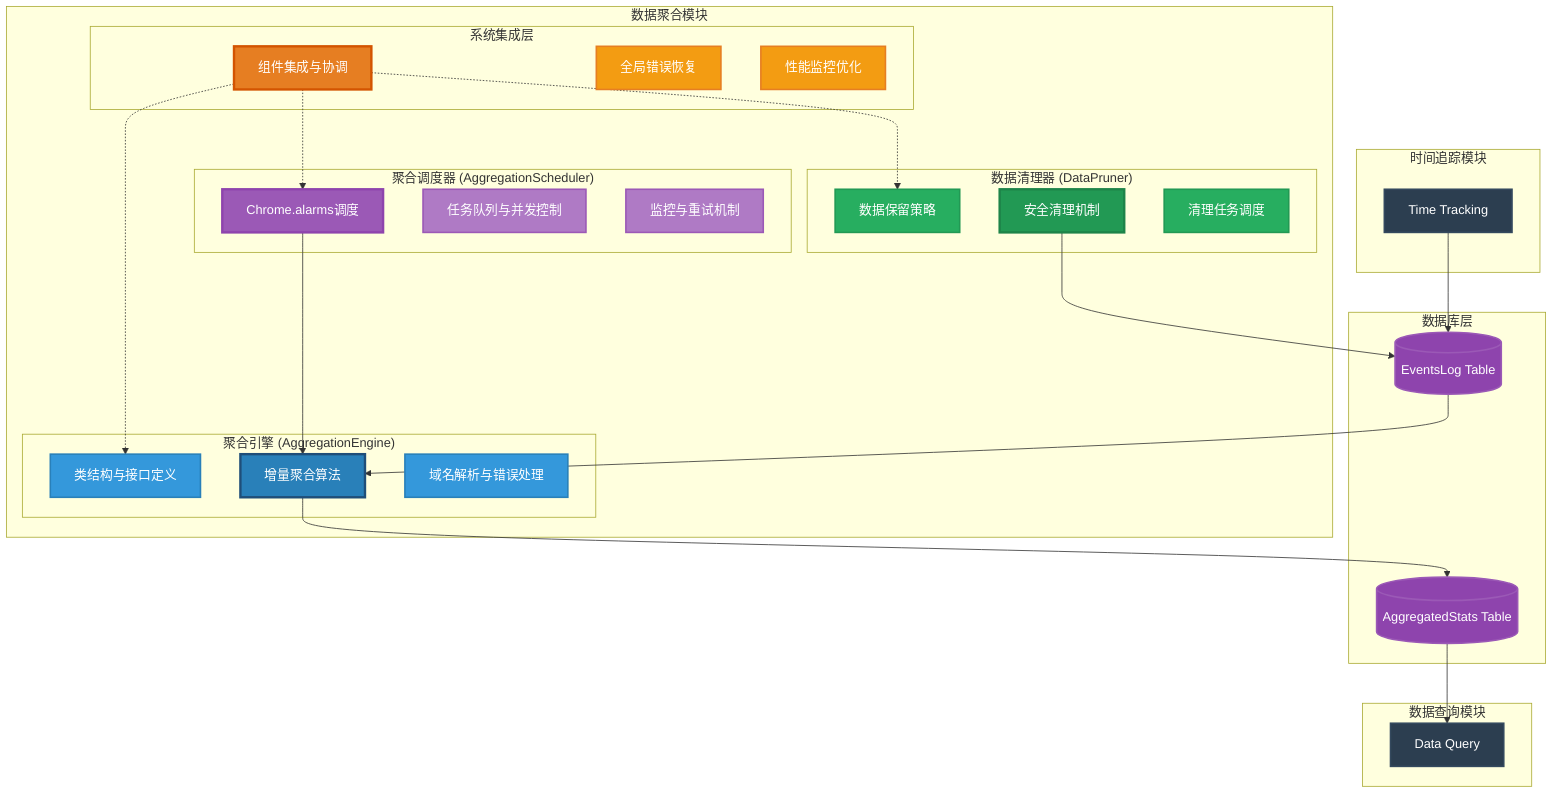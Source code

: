 %% @name: Time Tracking Component Architecture v1.01
graph TB
    subgraph "时间追踪模块"
        TT[Time Tracking]
    end
    
    subgraph "数据库层"
        EL[(EventsLog Table)]
        AS[(AggregatedStats Table)]
    end
    
    subgraph "数据聚合模块"
        subgraph "聚合引擎 (AggregationEngine)"
            AE1[类结构与接口定义]
            AE2[增量聚合算法]
            AE3[域名解析与错误处理]
        end
        
        subgraph "聚合调度器 (AggregationScheduler)"
            AS1[Chrome.alarms调度]
            AS2[任务队列与并发控制]
            AS3[监控与重试机制]
        end
        
        subgraph "数据清理器 (DataPruner)"
            DP1[数据保留策略]
            DP2[安全清理机制]
            DP3[清理任务调度]
        end
        
        subgraph "系统集成层"
            SI1[组件集成与协调]
            SI2[全局错误恢复]
            SI3[性能监控优化]
        end
    end
    
    subgraph "数据查询模块"
        DQ[Data Query]
    end
    
    TT --> EL
    EL --> AE2
    AE2 --> AS
    AS --> DQ
    
    AS1 --> AE2
    DP2 --> EL
    
    SI1 -.-> AE1
    SI1 -.-> AS1
    SI1 -.-> DP1
    
    %% 优化样式定义 - 高对比度配色
    style TT fill:#2c3e50,stroke:#34495e,stroke-width:2px,color:#ffffff
    style EL fill:#8e44ad,stroke:#9b59b6,stroke-width:2px,color:#ffffff
    style AS fill:#8e44ad,stroke:#9b59b6,stroke-width:2px,color:#ffffff
    style DQ fill:#2c3e50,stroke:#34495e,stroke-width:2px,color:#ffffff
    
    %% 聚合引擎模块样式
    style AE1 fill:#3498db,stroke:#2980b9,stroke-width:2px,color:#ffffff
    style AE2 fill:#2980b9,stroke:#1f4e79,stroke-width:3px,color:#ffffff
    style AE3 fill:#3498db,stroke:#2980b9,stroke-width:2px,color:#ffffff
    
    %% 聚合调度器模块样式
    style AS1 fill:#9b59b6,stroke:#8e44ad,stroke-width:3px,color:#ffffff
    style AS2 fill:#af7ac5,stroke:#9b59b6,stroke-width:2px,color:#ffffff
    style AS3 fill:#af7ac5,stroke:#9b59b6,stroke-width:2px,color:#ffffff
    
    %% 数据清理器模块样式
    style DP1 fill:#27ae60,stroke:#229954,stroke-width:2px,color:#ffffff
    style DP2 fill:#229954,stroke:#1e8449,stroke-width:3px,color:#ffffff
    style DP3 fill:#27ae60,stroke:#229954,stroke-width:2px,color:#ffffff
    
    %% 系统集成层模块样式
    style SI1 fill:#e67e22,stroke:#d35400,stroke-width:3px,color:#ffffff
    style SI2 fill:#f39c12,stroke:#e67e22,stroke-width:2px,color:#ffffff
    style SI3 fill:#f39c12,stroke:#e67e22,stroke-width:2px,color:#ffffff
    
    %% 子图样式优化
    classDef subgraphStyle fill:#ecf0f1,stroke:#34495e,stroke-width:2px,color:#2c3e50